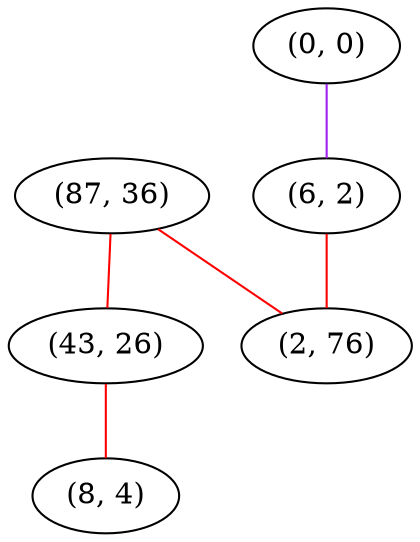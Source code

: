 graph "" {
"(87, 36)";
"(0, 0)";
"(43, 26)";
"(6, 2)";
"(2, 76)";
"(8, 4)";
"(87, 36)" -- "(43, 26)"  [color=red, key=0, weight=1];
"(87, 36)" -- "(2, 76)"  [color=red, key=0, weight=1];
"(0, 0)" -- "(6, 2)"  [color=purple, key=0, weight=4];
"(43, 26)" -- "(8, 4)"  [color=red, key=0, weight=1];
"(6, 2)" -- "(2, 76)"  [color=red, key=0, weight=1];
}
